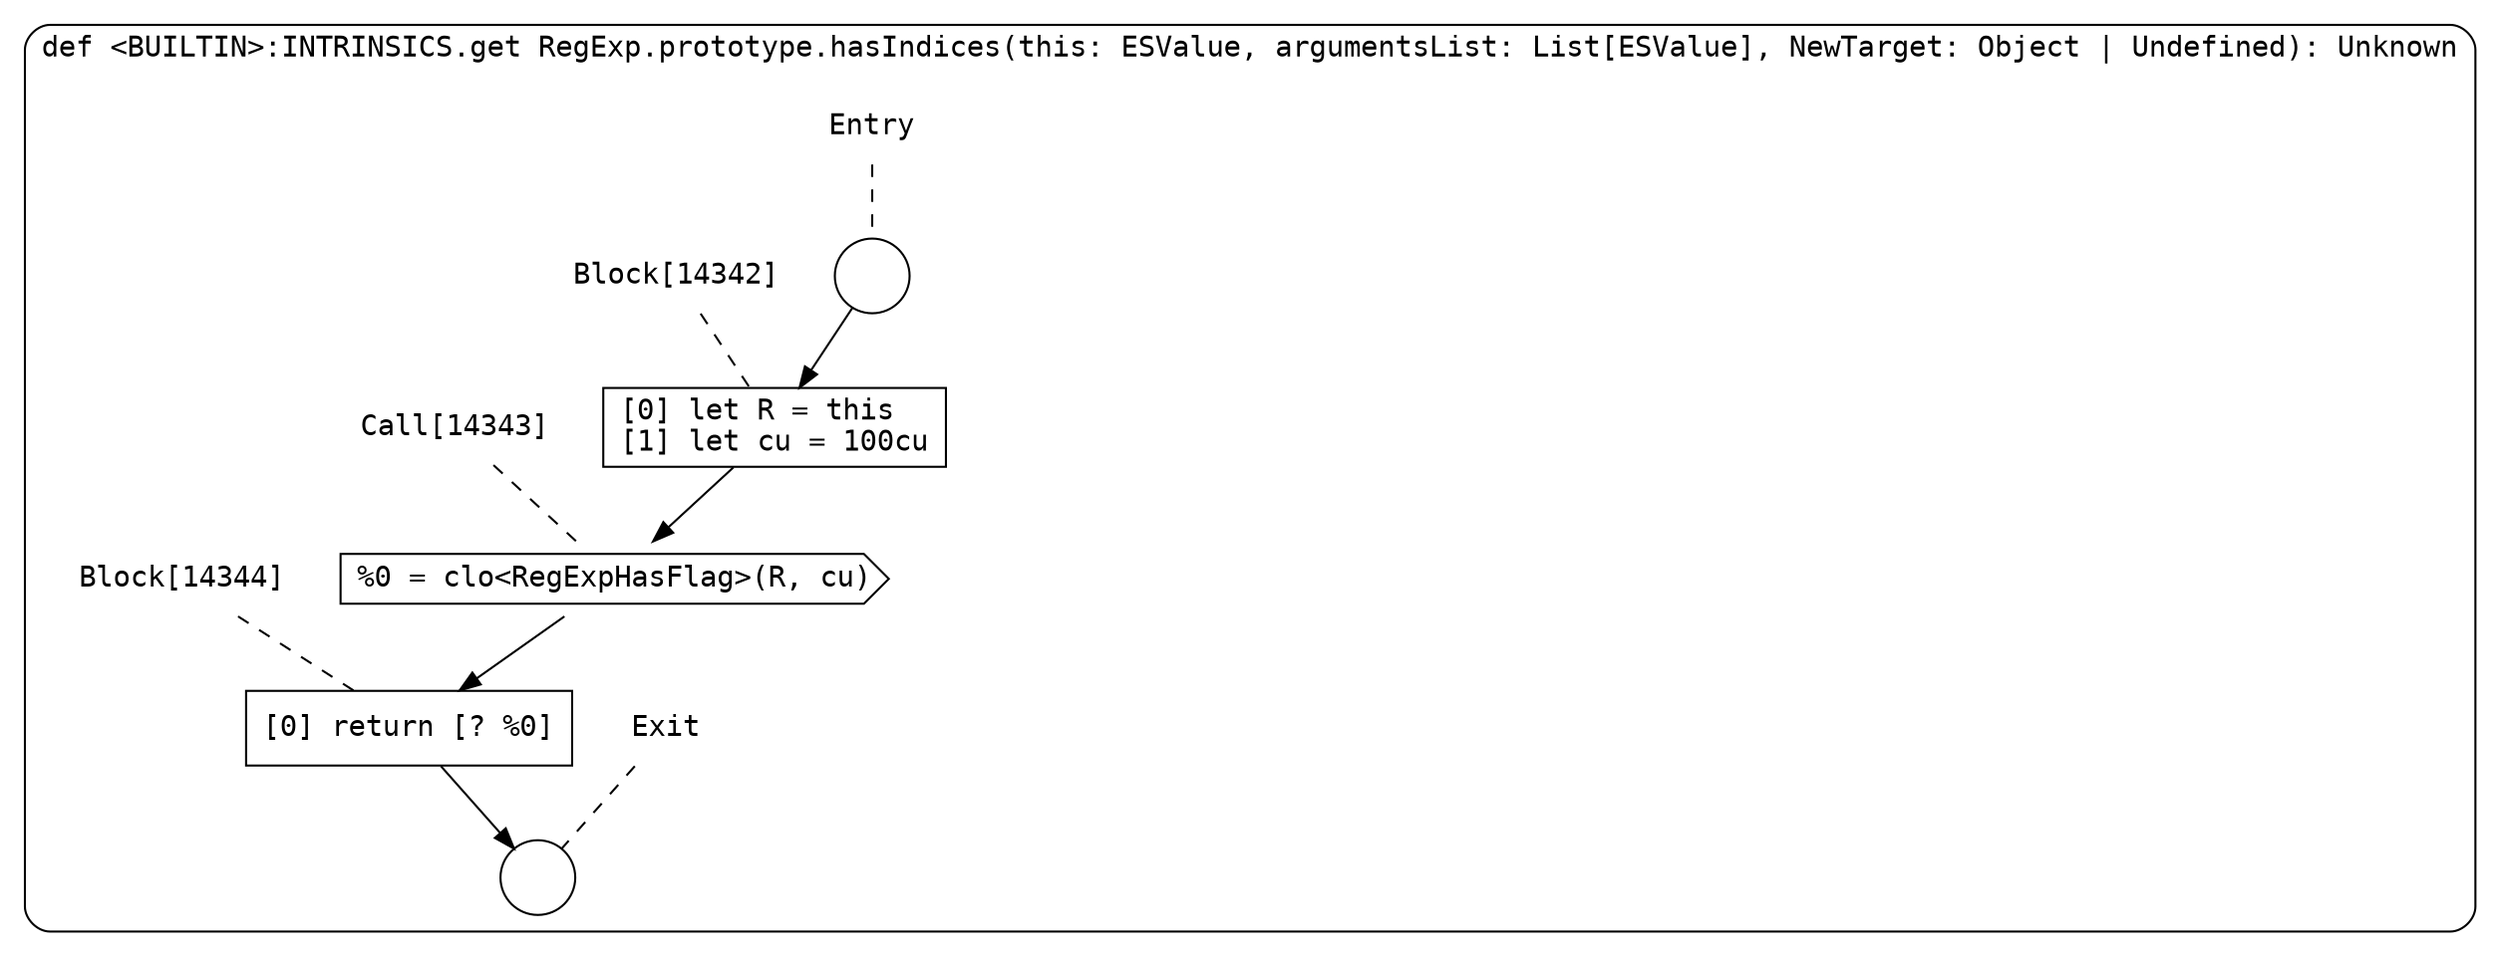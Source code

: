 digraph {
  graph [fontname = "Consolas"]
  node [fontname = "Consolas"]
  edge [fontname = "Consolas"]
  subgraph cluster2323 {
    label = "def <BUILTIN>:INTRINSICS.get RegExp.prototype.hasIndices(this: ESValue, argumentsList: List[ESValue], NewTarget: Object | Undefined): Unknown"
    style = rounded
    cluster2323_entry_name [shape=none, label=<<font color="black">Entry</font>>]
    cluster2323_entry_name -> cluster2323_entry [arrowhead=none, color="black", style=dashed]
    cluster2323_entry [shape=circle label=" " color="black" fillcolor="white" style=filled]
    cluster2323_entry -> node14342 [color="black"]
    cluster2323_exit_name [shape=none, label=<<font color="black">Exit</font>>]
    cluster2323_exit_name -> cluster2323_exit [arrowhead=none, color="black", style=dashed]
    cluster2323_exit [shape=circle label=" " color="black" fillcolor="white" style=filled]
    node14342_name [shape=none, label=<<font color="black">Block[14342]</font>>]
    node14342_name -> node14342 [arrowhead=none, color="black", style=dashed]
    node14342 [shape=box, label=<<font color="black">[0] let R = this<BR ALIGN="LEFT"/>[1] let cu = 100cu<BR ALIGN="LEFT"/></font>> color="black" fillcolor="white", style=filled]
    node14342 -> node14343 [color="black"]
    node14343_name [shape=none, label=<<font color="black">Call[14343]</font>>]
    node14343_name -> node14343 [arrowhead=none, color="black", style=dashed]
    node14343 [shape=cds, label=<<font color="black">%0 = clo&lt;RegExpHasFlag&gt;(R, cu)</font>> color="black" fillcolor="white", style=filled]
    node14343 -> node14344 [color="black"]
    node14344_name [shape=none, label=<<font color="black">Block[14344]</font>>]
    node14344_name -> node14344 [arrowhead=none, color="black", style=dashed]
    node14344 [shape=box, label=<<font color="black">[0] return [? %0]<BR ALIGN="LEFT"/></font>> color="black" fillcolor="white", style=filled]
    node14344 -> cluster2323_exit [color="black"]
  }
}